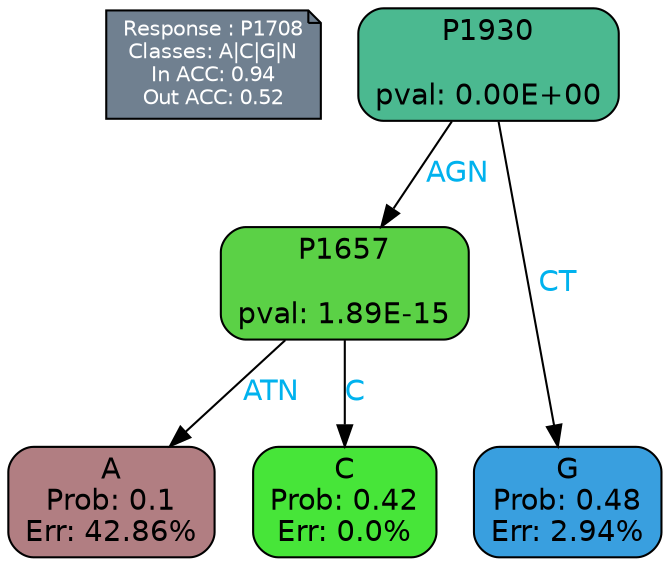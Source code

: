 digraph Tree {
node [shape=box, style="filled, rounded", color="black", fontname=helvetica] ;
graph [ranksep=equally, splines=polylines, bgcolor=transparent, dpi=600] ;
edge [fontname=helvetica] ;
LEGEND [label="Response : P1708
Classes: A|C|G|N
In ACC: 0.94
Out ACC: 0.52
",shape=note,align=left,style=filled,fillcolor="slategray",fontcolor="white",fontsize=10];1 [label="P1930

pval: 0.00E+00", fillcolor="#4bb990"] ;
2 [label="P1657

pval: 1.89E-15", fillcolor="#5bd146"] ;
3 [label="A
Prob: 0.1
Err: 42.86%", fillcolor="#b17e82"] ;
4 [label="C
Prob: 0.42
Err: 0.0%", fillcolor="#47e539"] ;
5 [label="G
Prob: 0.48
Err: 2.94%", fillcolor="#399fdf"] ;
1 -> 2 [label="AGN",fontcolor=deepskyblue2] ;
1 -> 5 [label="CT",fontcolor=deepskyblue2] ;
2 -> 3 [label="ATN",fontcolor=deepskyblue2] ;
2 -> 4 [label="C",fontcolor=deepskyblue2] ;
{rank = same; 3;4;5;}{rank = same; LEGEND;1;}}
